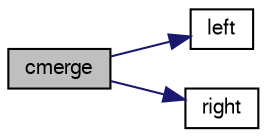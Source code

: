 digraph "cmerge"
{
  edge [fontname="FreeSans",fontsize="10",labelfontname="FreeSans",labelfontsize="10"];
  node [fontname="FreeSans",fontsize="10",shape=record];
  rankdir="LR";
  Node1 [label="cmerge",height=0.2,width=0.4,color="black", fillcolor="grey75", style="filled", fontcolor="black"];
  Node1 -> Node2 [color="midnightblue",fontsize="10",style="solid",fontname="FreeSans"];
  Node2 [label="left",height=0.2,width=0.4,color="black", fillcolor="white", style="filled",URL="$left_8f90.html#a4589c8ebb44369af2e6a9ae4c6c3f25b",tooltip=" Given as input the integer I and the vector H of logical, compute the the maximum integer IL such th..."];
  Node1 -> Node3 [color="midnightblue",fontsize="10",style="solid",fontname="FreeSans"];
  Node3 [label="right",height=0.2,width=0.4,color="black", fillcolor="white", style="filled",URL="$right_8f90.html#ab8cfb81c27c1ad6d58dd2895f3986628",tooltip=" Given as input the integer I and the vector H of logical, compute the the minimum integer IR such th..."];
}
